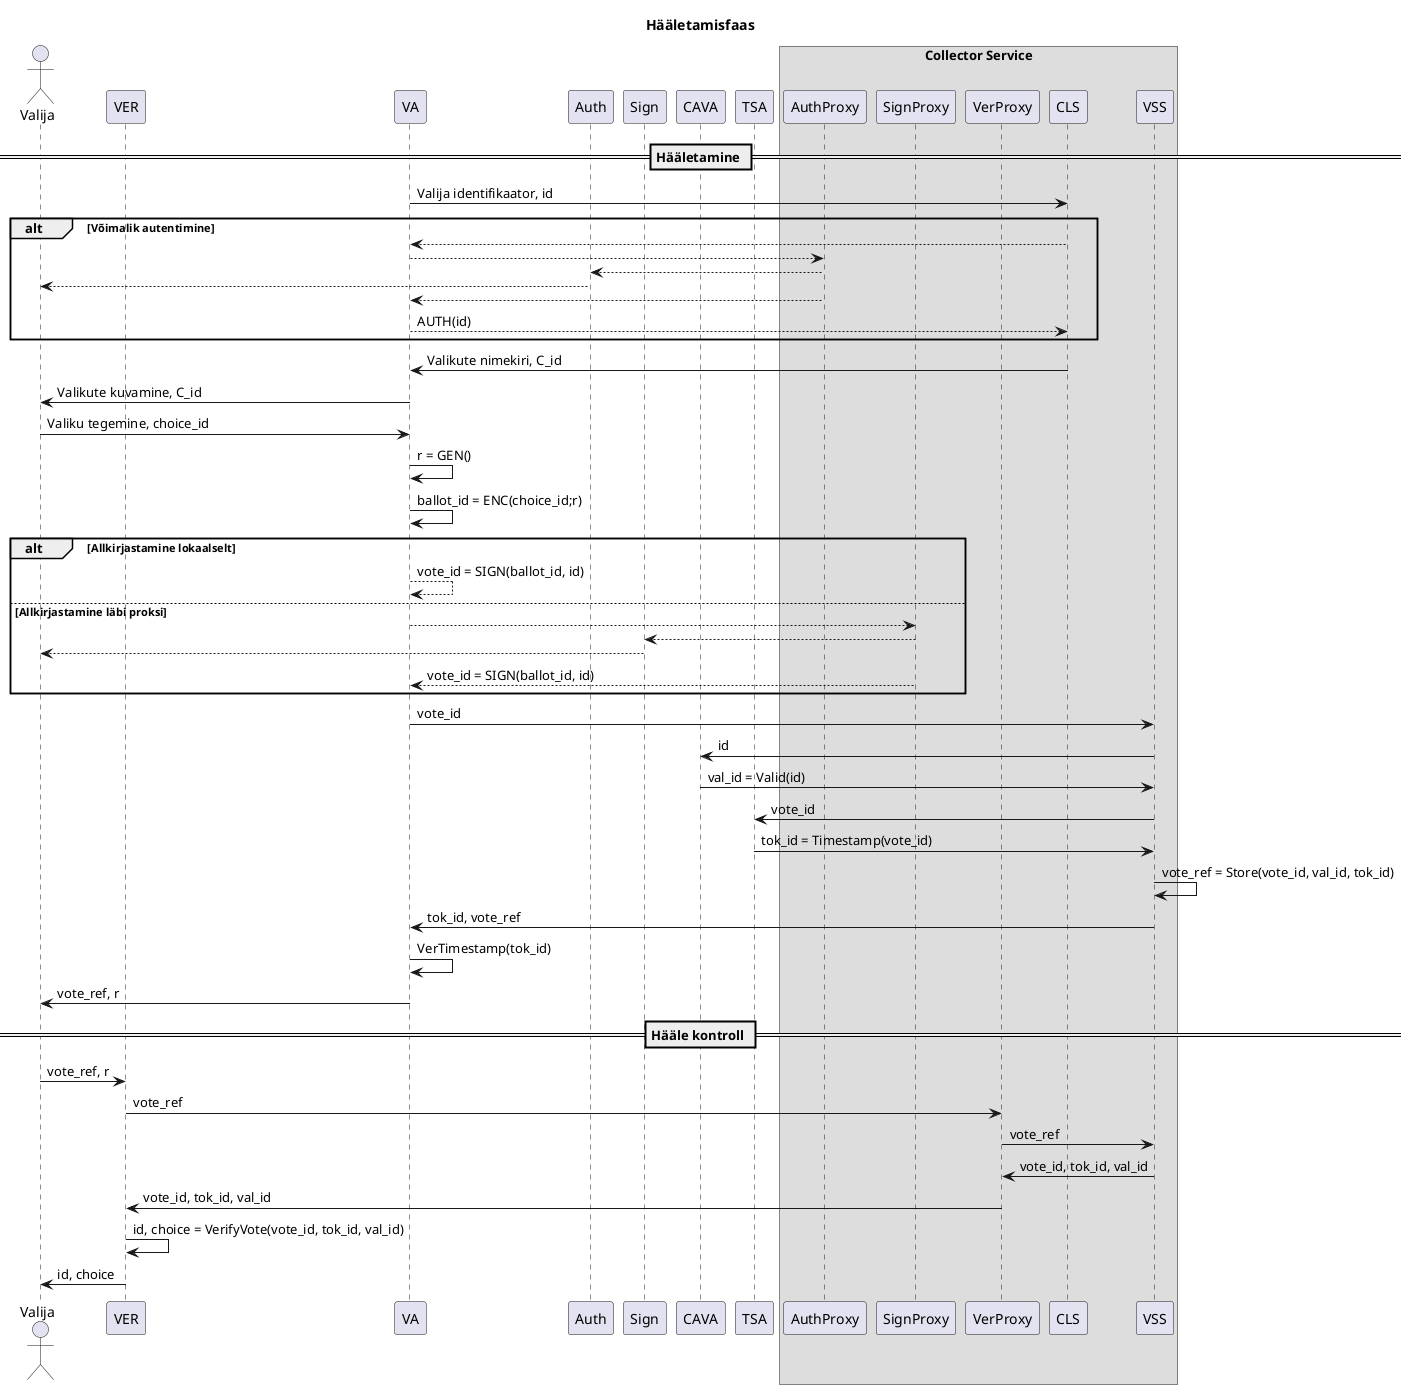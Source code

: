 @startuml

title "Hääletamisfaas"

actor Valija as Voter
participant VER
participant VA

participant Auth
participant Sign
participant CAVA
participant TSA

box "Collector Service"
  participant AuthProxy
  participant SignProxy
  participant VerProxy
  participant CLS
  participant VSS
end box

== Hääletamine ==

VA -> CLS: Valija identifikaator, id

alt Võimalik autentimine
  CLS --> VA
  VA --> AuthProxy
  AuthProxy --> Auth
  Auth --> Voter
  AuthProxy --> VA
  VA --> CLS: AUTH(id)
end

CLS -> VA: Valikute nimekiri, C_id

VA -> Voter: Valikute kuvamine, C_id
Voter -> VA: Valiku tegemine, choice_id

VA -> VA: r = GEN()
VA -> VA: ballot_id = ENC(choice_id;r)

alt Allkirjastamine lokaalselt
  VA --> VA: vote_id = SIGN(ballot_id, id)
else Allkirjastamine läbi proksi
  VA --> SignProxy
  SignProxy --> Sign
  Sign --> Voter
  SignProxy --> VA: vote_id = SIGN(ballot_id, id)
end

VA -> VSS: vote_id

VSS -> CAVA: id
CAVA -> VSS: val_id = Valid(id)

VSS -> TSA: vote_id
TSA -> VSS: tok_id = Timestamp(vote_id)

VSS -> VSS: vote_ref = Store(vote_id, val_id, tok_id)

VSS -> VA: tok_id, vote_ref

VA -> VA: VerTimestamp(tok_id)
VA -> Voter: vote_ref, r

== Hääle kontroll ==

Voter -> VER: vote_ref, r

VER -> VerProxy: vote_ref
VerProxy -> VSS: vote_ref
VSS -> VerProxy: vote_id, tok_id, val_id
VerProxy -> VER: vote_id, tok_id, val_id
VER -> VER: id, choice = VerifyVote(vote_id, tok_id, val_id)
VER -> Voter: id, choice

@enduml
